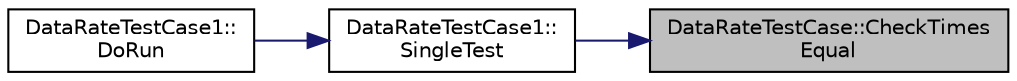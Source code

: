 digraph "DataRateTestCase::CheckTimesEqual"
{
 // LATEX_PDF_SIZE
  edge [fontname="Helvetica",fontsize="10",labelfontname="Helvetica",labelfontsize="10"];
  node [fontname="Helvetica",fontsize="10",shape=record];
  rankdir="RL";
  Node1 [label="DataRateTestCase::CheckTimes\lEqual",height=0.2,width=0.4,color="black", fillcolor="grey75", style="filled", fontcolor="black",tooltip=" "];
  Node1 -> Node2 [dir="back",color="midnightblue",fontsize="10",style="solid",fontname="Helvetica"];
  Node2 [label="DataRateTestCase1::\lSingleTest",height=0.2,width=0.4,color="black", fillcolor="white", style="filled",URL="$class_data_rate_test_case1.html#af91334ee8006b59bc780fc571752be59",tooltip=" "];
  Node2 -> Node3 [dir="back",color="midnightblue",fontsize="10",style="solid",fontname="Helvetica"];
  Node3 [label="DataRateTestCase1::\lDoRun",height=0.2,width=0.4,color="black", fillcolor="white", style="filled",URL="$class_data_rate_test_case1.html#a29a3b879b26297f9f1474f16e94908f2",tooltip="Implementation to actually run this TestCase."];
}
